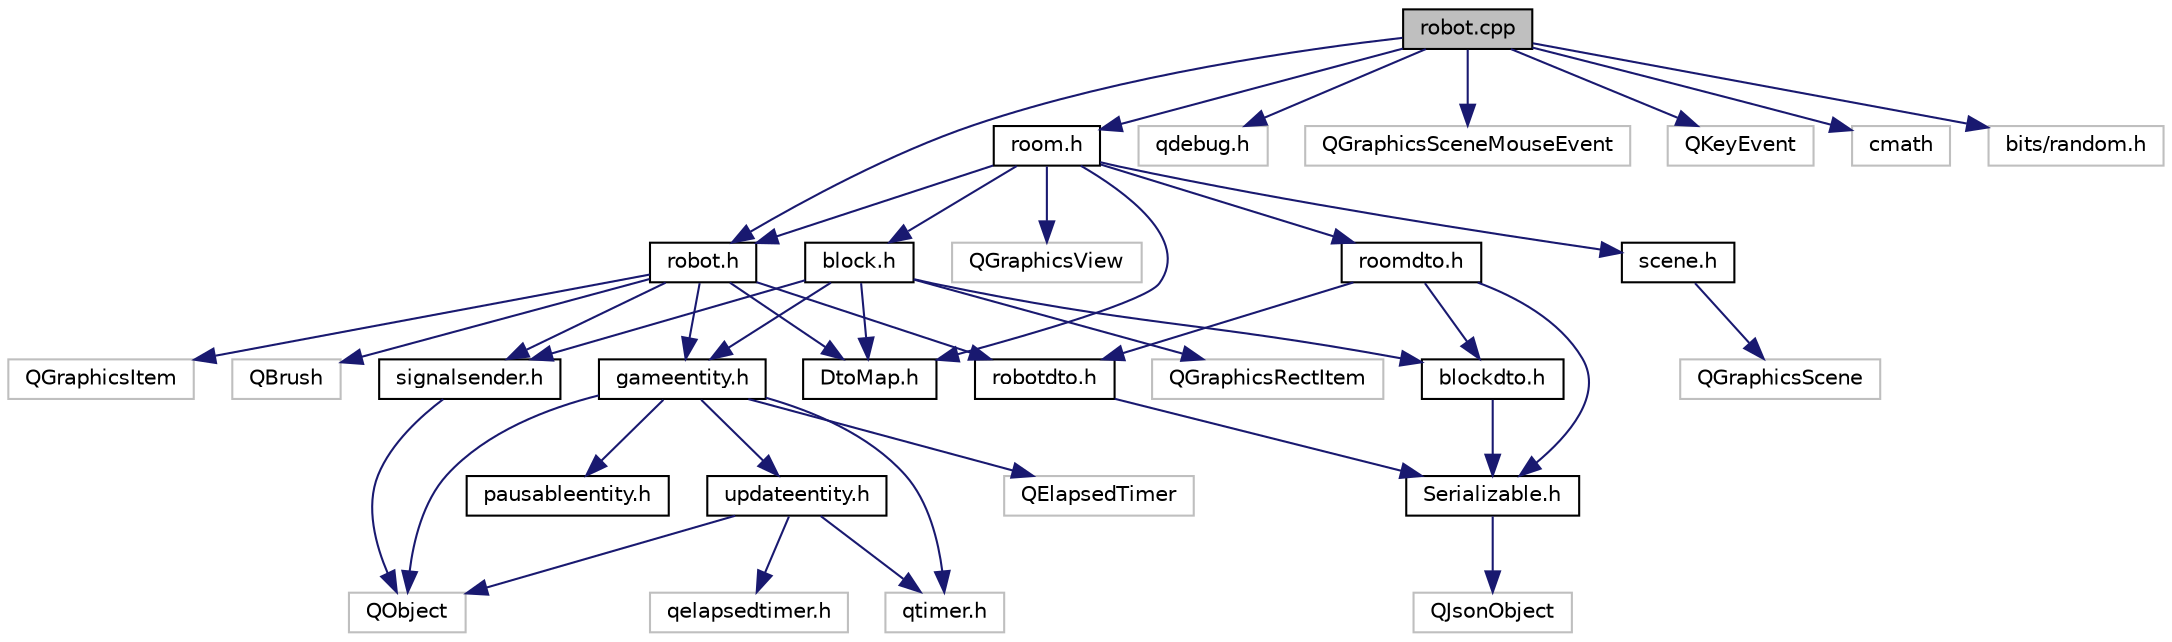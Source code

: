 digraph "robot.cpp"
{
 // LATEX_PDF_SIZE
  edge [fontname="Helvetica",fontsize="10",labelfontname="Helvetica",labelfontsize="10"];
  node [fontname="Helvetica",fontsize="10",shape=record];
  Node1 [label="robot.cpp",height=0.2,width=0.4,color="black", fillcolor="grey75", style="filled", fontcolor="black",tooltip="robot.h implementation"];
  Node1 -> Node2 [color="midnightblue",fontsize="10",style="solid"];
  Node2 [label="robot.h",height=0.2,width=0.4,color="black", fillcolor="white", style="filled",URL="$robot_8h.html",tooltip="Robot game entity class."];
  Node2 -> Node3 [color="midnightblue",fontsize="10",style="solid"];
  Node3 [label="gameentity.h",height=0.2,width=0.4,color="black", fillcolor="white", style="filled",URL="$gameentity_8h.html",tooltip="Entity with ability to peridiocally update and pause."];
  Node3 -> Node4 [color="midnightblue",fontsize="10",style="solid"];
  Node4 [label="pausableentity.h",height=0.2,width=0.4,color="black", fillcolor="white", style="filled",URL="$pausableentity_8h.html",tooltip="Entity with ability to pause logic."];
  Node3 -> Node5 [color="midnightblue",fontsize="10",style="solid"];
  Node5 [label="updateentity.h",height=0.2,width=0.4,color="black", fillcolor="white", style="filled",URL="$updateentity_8h.html",tooltip="entity with ability to periodically update"];
  Node5 -> Node6 [color="midnightblue",fontsize="10",style="solid"];
  Node6 [label="QObject",height=0.2,width=0.4,color="grey75", fillcolor="white", style="filled",tooltip=" "];
  Node5 -> Node7 [color="midnightblue",fontsize="10",style="solid"];
  Node7 [label="qelapsedtimer.h",height=0.2,width=0.4,color="grey75", fillcolor="white", style="filled",tooltip=" "];
  Node5 -> Node8 [color="midnightblue",fontsize="10",style="solid"];
  Node8 [label="qtimer.h",height=0.2,width=0.4,color="grey75", fillcolor="white", style="filled",tooltip=" "];
  Node3 -> Node9 [color="midnightblue",fontsize="10",style="solid"];
  Node9 [label="QElapsedTimer",height=0.2,width=0.4,color="grey75", fillcolor="white", style="filled",tooltip=" "];
  Node3 -> Node6 [color="midnightblue",fontsize="10",style="solid"];
  Node3 -> Node8 [color="midnightblue",fontsize="10",style="solid"];
  Node2 -> Node10 [color="midnightblue",fontsize="10",style="solid"];
  Node10 [label="QBrush",height=0.2,width=0.4,color="grey75", fillcolor="white", style="filled",tooltip=" "];
  Node2 -> Node11 [color="midnightblue",fontsize="10",style="solid"];
  Node11 [label="QGraphicsItem",height=0.2,width=0.4,color="grey75", fillcolor="white", style="filled",tooltip=" "];
  Node2 -> Node12 [color="midnightblue",fontsize="10",style="solid"];
  Node12 [label="robotdto.h",height=0.2,width=0.4,color="black", fillcolor="white", style="filled",URL="$robotdto_8h.html",tooltip="Robot game entity dto class"];
  Node12 -> Node13 [color="midnightblue",fontsize="10",style="solid"];
  Node13 [label="Serializable.h",height=0.2,width=0.4,color="black", fillcolor="white", style="filled",URL="$Serializable_8h.html",tooltip="Abstract class for classes that can be serialized as json object."];
  Node13 -> Node14 [color="midnightblue",fontsize="10",style="solid"];
  Node14 [label="QJsonObject",height=0.2,width=0.4,color="grey75", fillcolor="white", style="filled",tooltip=" "];
  Node2 -> Node15 [color="midnightblue",fontsize="10",style="solid"];
  Node15 [label="DtoMap.h",height=0.2,width=0.4,color="black", fillcolor="white", style="filled",URL="$DtoMap_8h.html",tooltip="Abstract class for classes that can have dto representation"];
  Node2 -> Node16 [color="midnightblue",fontsize="10",style="solid"];
  Node16 [label="signalsender.h",height=0.2,width=0.4,color="black", fillcolor="white", style="filled",URL="$signalsender_8h.html",tooltip="Class for sending signals when game entities are somehow transformed."];
  Node16 -> Node6 [color="midnightblue",fontsize="10",style="solid"];
  Node1 -> Node17 [color="midnightblue",fontsize="10",style="solid"];
  Node17 [label="qdebug.h",height=0.2,width=0.4,color="grey75", fillcolor="white", style="filled",tooltip=" "];
  Node1 -> Node18 [color="midnightblue",fontsize="10",style="solid"];
  Node18 [label="room.h",height=0.2,width=0.4,color="black", fillcolor="white", style="filled",URL="$room_8h.html",tooltip="Class that contains game entites"];
  Node18 -> Node19 [color="midnightblue",fontsize="10",style="solid"];
  Node19 [label="block.h",height=0.2,width=0.4,color="black", fillcolor="white", style="filled",URL="$block_8h.html",tooltip="Block game entity header file."];
  Node19 -> Node15 [color="midnightblue",fontsize="10",style="solid"];
  Node19 -> Node20 [color="midnightblue",fontsize="10",style="solid"];
  Node20 [label="blockdto.h",height=0.2,width=0.4,color="black", fillcolor="white", style="filled",URL="$blockdto_8h.html",tooltip="Block game entity dto class"];
  Node20 -> Node13 [color="midnightblue",fontsize="10",style="solid"];
  Node19 -> Node3 [color="midnightblue",fontsize="10",style="solid"];
  Node19 -> Node16 [color="midnightblue",fontsize="10",style="solid"];
  Node19 -> Node21 [color="midnightblue",fontsize="10",style="solid"];
  Node21 [label="QGraphicsRectItem",height=0.2,width=0.4,color="grey75", fillcolor="white", style="filled",tooltip=" "];
  Node18 -> Node2 [color="midnightblue",fontsize="10",style="solid"];
  Node18 -> Node22 [color="midnightblue",fontsize="10",style="solid"];
  Node22 [label="roomdto.h",height=0.2,width=0.4,color="black", fillcolor="white", style="filled",URL="$roomdto_8h.html",tooltip="Room dto class"];
  Node22 -> Node20 [color="midnightblue",fontsize="10",style="solid"];
  Node22 -> Node12 [color="midnightblue",fontsize="10",style="solid"];
  Node22 -> Node13 [color="midnightblue",fontsize="10",style="solid"];
  Node18 -> Node15 [color="midnightblue",fontsize="10",style="solid"];
  Node18 -> Node23 [color="midnightblue",fontsize="10",style="solid"];
  Node23 [label="scene.h",height=0.2,width=0.4,color="black", fillcolor="white", style="filled",URL="$scene_8h.html",tooltip="QGraphicsScene wrapper that emits signal with item pressed on on click."];
  Node23 -> Node24 [color="midnightblue",fontsize="10",style="solid"];
  Node24 [label="QGraphicsScene",height=0.2,width=0.4,color="grey75", fillcolor="white", style="filled",tooltip=" "];
  Node18 -> Node25 [color="midnightblue",fontsize="10",style="solid"];
  Node25 [label="QGraphicsView",height=0.2,width=0.4,color="grey75", fillcolor="white", style="filled",tooltip=" "];
  Node1 -> Node26 [color="midnightblue",fontsize="10",style="solid"];
  Node26 [label="QGraphicsSceneMouseEvent",height=0.2,width=0.4,color="grey75", fillcolor="white", style="filled",tooltip=" "];
  Node1 -> Node27 [color="midnightblue",fontsize="10",style="solid"];
  Node27 [label="QKeyEvent",height=0.2,width=0.4,color="grey75", fillcolor="white", style="filled",tooltip=" "];
  Node1 -> Node28 [color="midnightblue",fontsize="10",style="solid"];
  Node28 [label="cmath",height=0.2,width=0.4,color="grey75", fillcolor="white", style="filled",tooltip=" "];
  Node1 -> Node29 [color="midnightblue",fontsize="10",style="solid"];
  Node29 [label="bits/random.h",height=0.2,width=0.4,color="grey75", fillcolor="white", style="filled",tooltip=" "];
}
